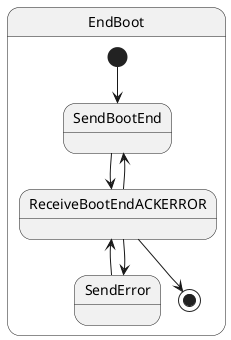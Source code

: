 @startuml

state EndBoot { 
[*] --> SendBootEnd
SendBootEnd --> ReceiveBootEndACKERROR
ReceiveBootEndACKERROR -up-> SendBootEnd
ReceiveBootEndACKERROR --> SendError
ReceiveBootEndACKERROR --> [*]
SendError -left-> ReceiveBootEndACKERROR
}

@enduml
